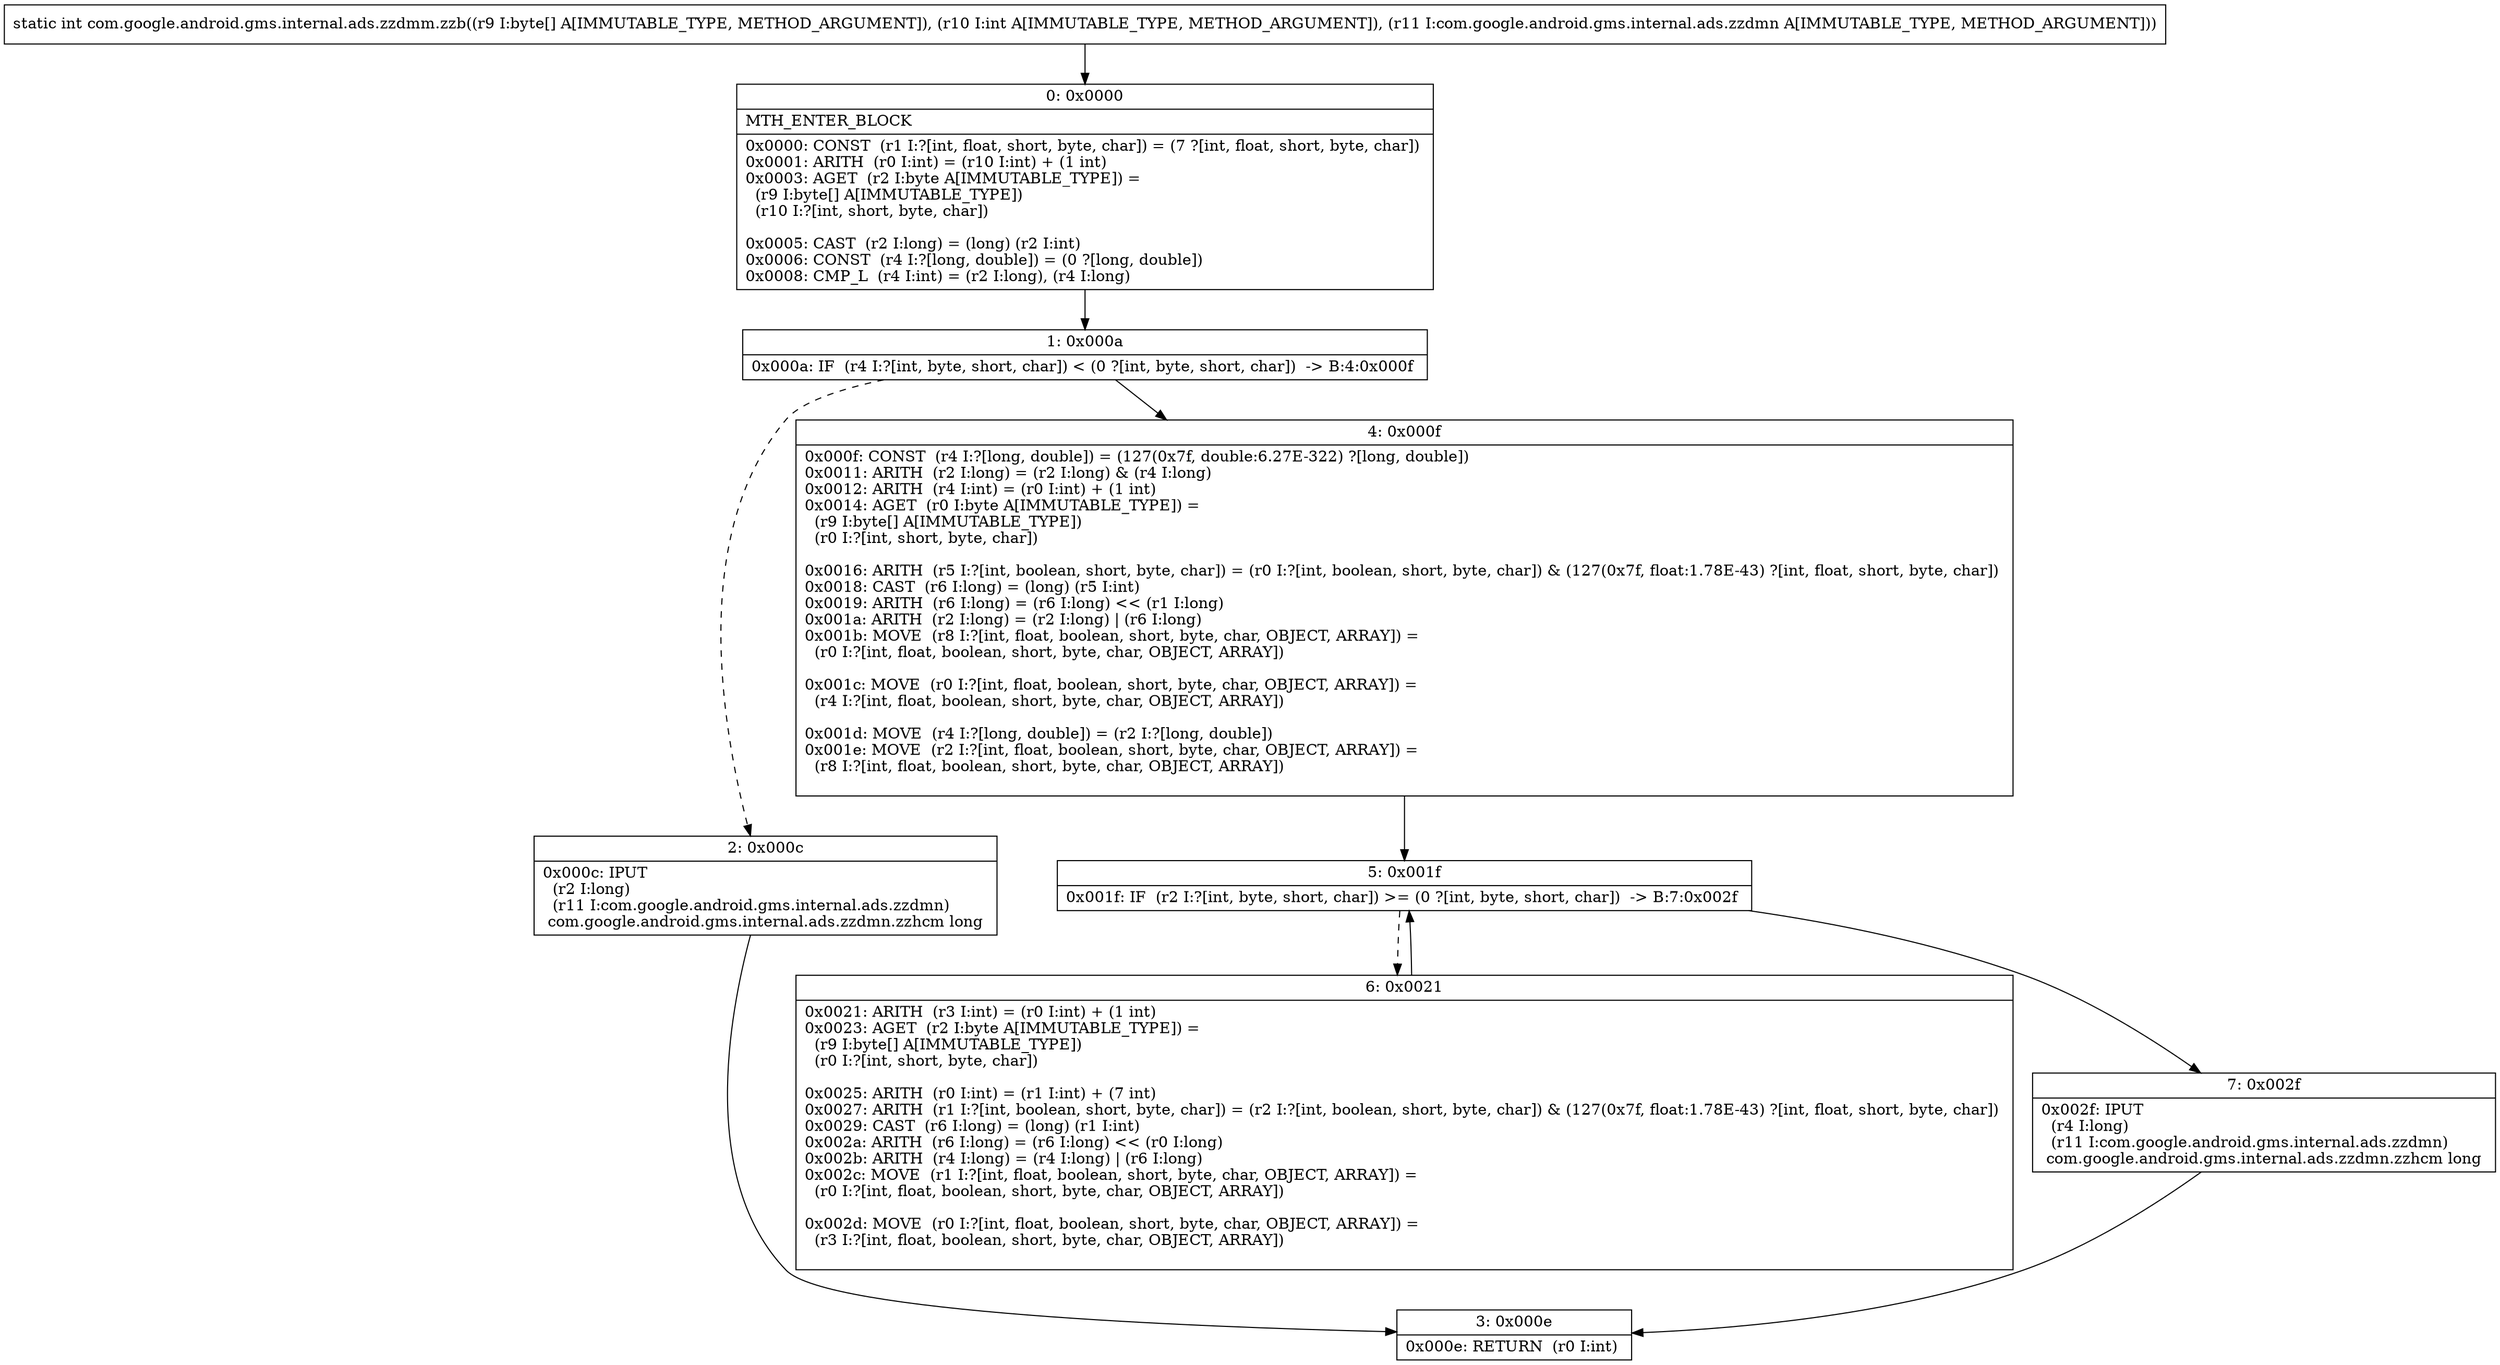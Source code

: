 digraph "CFG forcom.google.android.gms.internal.ads.zzdmm.zzb([BILcom\/google\/android\/gms\/internal\/ads\/zzdmn;)I" {
Node_0 [shape=record,label="{0\:\ 0x0000|MTH_ENTER_BLOCK\l|0x0000: CONST  (r1 I:?[int, float, short, byte, char]) = (7 ?[int, float, short, byte, char]) \l0x0001: ARITH  (r0 I:int) = (r10 I:int) + (1 int) \l0x0003: AGET  (r2 I:byte A[IMMUTABLE_TYPE]) = \l  (r9 I:byte[] A[IMMUTABLE_TYPE])\l  (r10 I:?[int, short, byte, char])\l \l0x0005: CAST  (r2 I:long) = (long) (r2 I:int) \l0x0006: CONST  (r4 I:?[long, double]) = (0 ?[long, double]) \l0x0008: CMP_L  (r4 I:int) = (r2 I:long), (r4 I:long) \l}"];
Node_1 [shape=record,label="{1\:\ 0x000a|0x000a: IF  (r4 I:?[int, byte, short, char]) \< (0 ?[int, byte, short, char])  \-\> B:4:0x000f \l}"];
Node_2 [shape=record,label="{2\:\ 0x000c|0x000c: IPUT  \l  (r2 I:long)\l  (r11 I:com.google.android.gms.internal.ads.zzdmn)\l com.google.android.gms.internal.ads.zzdmn.zzhcm long \l}"];
Node_3 [shape=record,label="{3\:\ 0x000e|0x000e: RETURN  (r0 I:int) \l}"];
Node_4 [shape=record,label="{4\:\ 0x000f|0x000f: CONST  (r4 I:?[long, double]) = (127(0x7f, double:6.27E\-322) ?[long, double]) \l0x0011: ARITH  (r2 I:long) = (r2 I:long) & (r4 I:long) \l0x0012: ARITH  (r4 I:int) = (r0 I:int) + (1 int) \l0x0014: AGET  (r0 I:byte A[IMMUTABLE_TYPE]) = \l  (r9 I:byte[] A[IMMUTABLE_TYPE])\l  (r0 I:?[int, short, byte, char])\l \l0x0016: ARITH  (r5 I:?[int, boolean, short, byte, char]) = (r0 I:?[int, boolean, short, byte, char]) & (127(0x7f, float:1.78E\-43) ?[int, float, short, byte, char]) \l0x0018: CAST  (r6 I:long) = (long) (r5 I:int) \l0x0019: ARITH  (r6 I:long) = (r6 I:long) \<\< (r1 I:long) \l0x001a: ARITH  (r2 I:long) = (r2 I:long) \| (r6 I:long) \l0x001b: MOVE  (r8 I:?[int, float, boolean, short, byte, char, OBJECT, ARRAY]) = \l  (r0 I:?[int, float, boolean, short, byte, char, OBJECT, ARRAY])\l \l0x001c: MOVE  (r0 I:?[int, float, boolean, short, byte, char, OBJECT, ARRAY]) = \l  (r4 I:?[int, float, boolean, short, byte, char, OBJECT, ARRAY])\l \l0x001d: MOVE  (r4 I:?[long, double]) = (r2 I:?[long, double]) \l0x001e: MOVE  (r2 I:?[int, float, boolean, short, byte, char, OBJECT, ARRAY]) = \l  (r8 I:?[int, float, boolean, short, byte, char, OBJECT, ARRAY])\l \l}"];
Node_5 [shape=record,label="{5\:\ 0x001f|0x001f: IF  (r2 I:?[int, byte, short, char]) \>= (0 ?[int, byte, short, char])  \-\> B:7:0x002f \l}"];
Node_6 [shape=record,label="{6\:\ 0x0021|0x0021: ARITH  (r3 I:int) = (r0 I:int) + (1 int) \l0x0023: AGET  (r2 I:byte A[IMMUTABLE_TYPE]) = \l  (r9 I:byte[] A[IMMUTABLE_TYPE])\l  (r0 I:?[int, short, byte, char])\l \l0x0025: ARITH  (r0 I:int) = (r1 I:int) + (7 int) \l0x0027: ARITH  (r1 I:?[int, boolean, short, byte, char]) = (r2 I:?[int, boolean, short, byte, char]) & (127(0x7f, float:1.78E\-43) ?[int, float, short, byte, char]) \l0x0029: CAST  (r6 I:long) = (long) (r1 I:int) \l0x002a: ARITH  (r6 I:long) = (r6 I:long) \<\< (r0 I:long) \l0x002b: ARITH  (r4 I:long) = (r4 I:long) \| (r6 I:long) \l0x002c: MOVE  (r1 I:?[int, float, boolean, short, byte, char, OBJECT, ARRAY]) = \l  (r0 I:?[int, float, boolean, short, byte, char, OBJECT, ARRAY])\l \l0x002d: MOVE  (r0 I:?[int, float, boolean, short, byte, char, OBJECT, ARRAY]) = \l  (r3 I:?[int, float, boolean, short, byte, char, OBJECT, ARRAY])\l \l}"];
Node_7 [shape=record,label="{7\:\ 0x002f|0x002f: IPUT  \l  (r4 I:long)\l  (r11 I:com.google.android.gms.internal.ads.zzdmn)\l com.google.android.gms.internal.ads.zzdmn.zzhcm long \l}"];
MethodNode[shape=record,label="{static int com.google.android.gms.internal.ads.zzdmm.zzb((r9 I:byte[] A[IMMUTABLE_TYPE, METHOD_ARGUMENT]), (r10 I:int A[IMMUTABLE_TYPE, METHOD_ARGUMENT]), (r11 I:com.google.android.gms.internal.ads.zzdmn A[IMMUTABLE_TYPE, METHOD_ARGUMENT])) }"];
MethodNode -> Node_0;
Node_0 -> Node_1;
Node_1 -> Node_2[style=dashed];
Node_1 -> Node_4;
Node_2 -> Node_3;
Node_4 -> Node_5;
Node_5 -> Node_6[style=dashed];
Node_5 -> Node_7;
Node_6 -> Node_5;
Node_7 -> Node_3;
}

